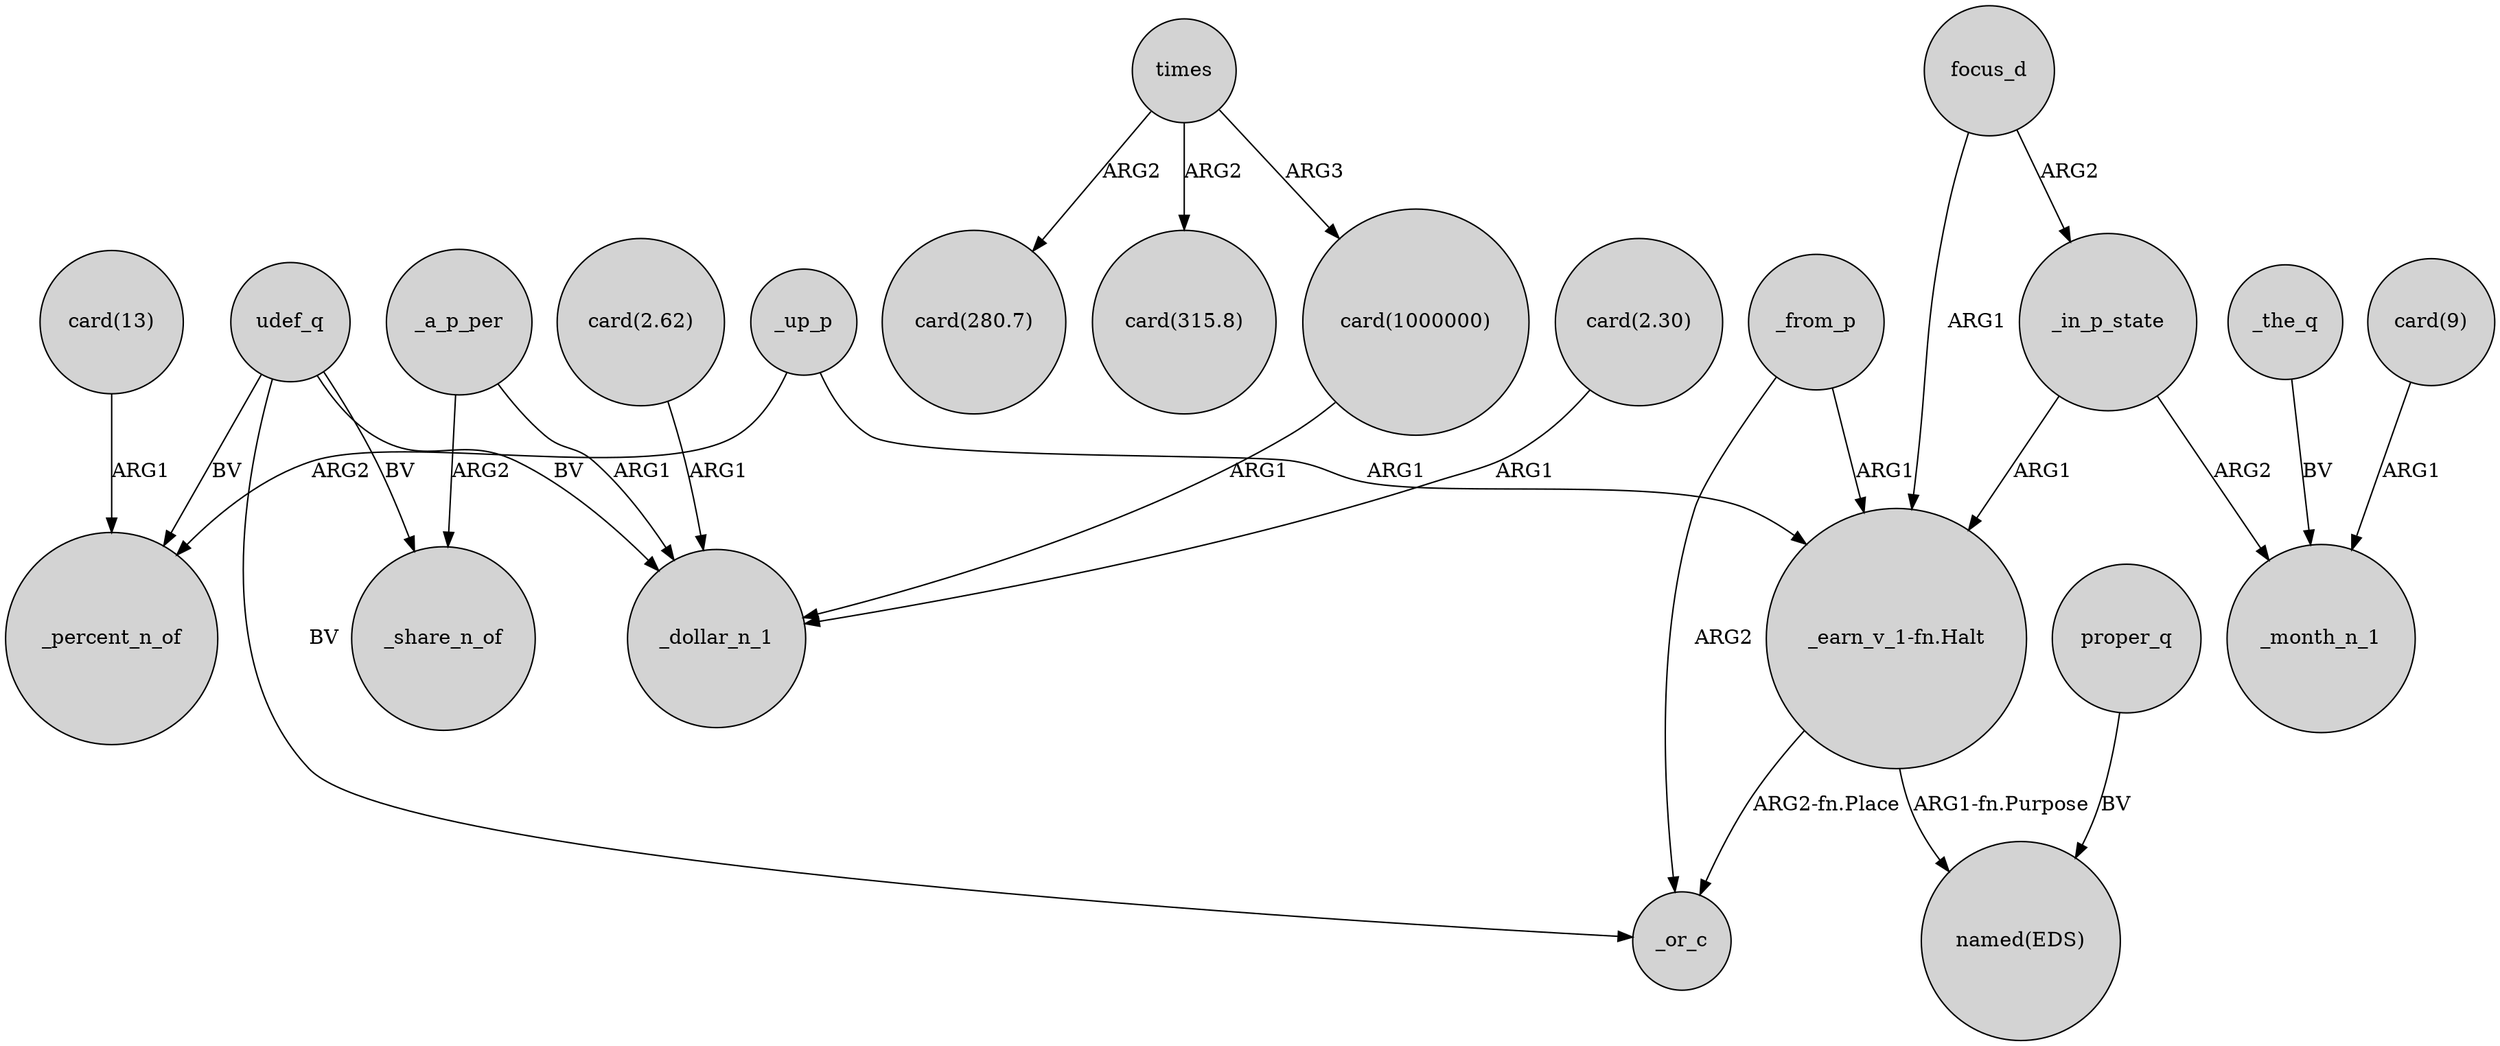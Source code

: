 digraph {
	node [shape=circle style=filled]
	_up_p -> _percent_n_of [label=ARG2]
	_up_p -> "_earn_v_1-fn.Halt" [label=ARG1]
	focus_d -> _in_p_state [label=ARG2]
	times -> "card(280.7)" [label=ARG2]
	"_earn_v_1-fn.Halt" -> "named(EDS)" [label="ARG1-fn.Purpose"]
	_the_q -> _month_n_1 [label=BV]
	focus_d -> "_earn_v_1-fn.Halt" [label=ARG1]
	times -> "card(315.8)" [label=ARG2]
	_from_p -> "_earn_v_1-fn.Halt" [label=ARG1]
	proper_q -> "named(EDS)" [label=BV]
	times -> "card(1000000)" [label=ARG3]
	"card(2.30)" -> _dollar_n_1 [label=ARG1]
	udef_q -> _or_c [label=BV]
	_a_p_per -> _share_n_of [label=ARG2]
	"card(13)" -> _percent_n_of [label=ARG1]
	udef_q -> _percent_n_of [label=BV]
	udef_q -> _share_n_of [label=BV]
	udef_q -> _dollar_n_1 [label=BV]
	"card(1000000)" -> _dollar_n_1 [label=ARG1]
	_from_p -> _or_c [label=ARG2]
	_a_p_per -> _dollar_n_1 [label=ARG1]
	"_earn_v_1-fn.Halt" -> _or_c [label="ARG2-fn.Place"]
	_in_p_state -> _month_n_1 [label=ARG2]
	"card(2.62)" -> _dollar_n_1 [label=ARG1]
	"card(9)" -> _month_n_1 [label=ARG1]
	_in_p_state -> "_earn_v_1-fn.Halt" [label=ARG1]
}
